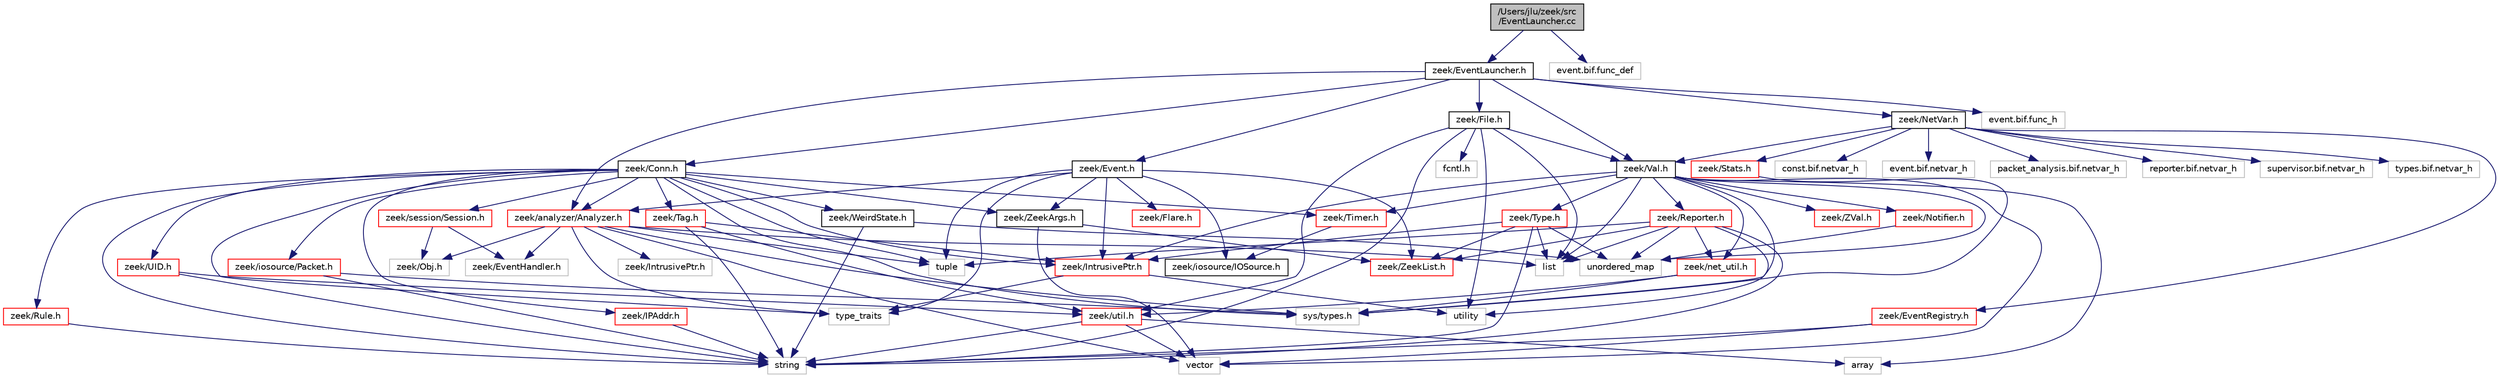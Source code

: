 digraph "/Users/jlu/zeek/src/EventLauncher.cc"
{
 // LATEX_PDF_SIZE
  edge [fontname="Helvetica",fontsize="10",labelfontname="Helvetica",labelfontsize="10"];
  node [fontname="Helvetica",fontsize="10",shape=record];
  Node1 [label="/Users/jlu/zeek/src\l/EventLauncher.cc",height=0.2,width=0.4,color="black", fillcolor="grey75", style="filled", fontcolor="black",tooltip=" "];
  Node1 -> Node2 [color="midnightblue",fontsize="10",style="solid",fontname="Helvetica"];
  Node2 [label="zeek/EventLauncher.h",height=0.2,width=0.4,color="black", fillcolor="white", style="filled",URL="$d2/d9f/EventLauncher_8h.html",tooltip=" "];
  Node2 -> Node3 [color="midnightblue",fontsize="10",style="solid",fontname="Helvetica"];
  Node3 [label="zeek/Conn.h",height=0.2,width=0.4,color="black", fillcolor="white", style="filled",URL="$d5/d0e/Conn_8h.html",tooltip=" "];
  Node3 -> Node4 [color="midnightblue",fontsize="10",style="solid",fontname="Helvetica"];
  Node4 [label="sys/types.h",height=0.2,width=0.4,color="grey75", fillcolor="white", style="filled",tooltip=" "];
  Node3 -> Node5 [color="midnightblue",fontsize="10",style="solid",fontname="Helvetica"];
  Node5 [label="string",height=0.2,width=0.4,color="grey75", fillcolor="white", style="filled",tooltip=" "];
  Node3 -> Node6 [color="midnightblue",fontsize="10",style="solid",fontname="Helvetica"];
  Node6 [label="tuple",height=0.2,width=0.4,color="grey75", fillcolor="white", style="filled",tooltip=" "];
  Node3 -> Node7 [color="midnightblue",fontsize="10",style="solid",fontname="Helvetica"];
  Node7 [label="type_traits",height=0.2,width=0.4,color="grey75", fillcolor="white", style="filled",tooltip=" "];
  Node3 -> Node8 [color="midnightblue",fontsize="10",style="solid",fontname="Helvetica"];
  Node8 [label="zeek/IPAddr.h",height=0.2,width=0.4,color="red", fillcolor="white", style="filled",URL="$d4/d19/IPAddr_8h.html",tooltip=" "];
  Node8 -> Node5 [color="midnightblue",fontsize="10",style="solid",fontname="Helvetica"];
  Node3 -> Node17 [color="midnightblue",fontsize="10",style="solid",fontname="Helvetica"];
  Node17 [label="zeek/IntrusivePtr.h",height=0.2,width=0.4,color="red", fillcolor="white", style="filled",URL="$d5/d54/IntrusivePtr_8h.html",tooltip=" "];
  Node17 -> Node7 [color="midnightblue",fontsize="10",style="solid",fontname="Helvetica"];
  Node17 -> Node19 [color="midnightblue",fontsize="10",style="solid",fontname="Helvetica"];
  Node19 [label="utility",height=0.2,width=0.4,color="grey75", fillcolor="white", style="filled",tooltip=" "];
  Node3 -> Node20 [color="midnightblue",fontsize="10",style="solid",fontname="Helvetica"];
  Node20 [label="zeek/Rule.h",height=0.2,width=0.4,color="red", fillcolor="white", style="filled",URL="$d2/d59/Rule_8h.html",tooltip=" "];
  Node20 -> Node5 [color="midnightblue",fontsize="10",style="solid",fontname="Helvetica"];
  Node3 -> Node46 [color="midnightblue",fontsize="10",style="solid",fontname="Helvetica"];
  Node46 [label="zeek/Tag.h",height=0.2,width=0.4,color="red", fillcolor="white", style="filled",URL="$d9/d33/Tag_8h.html",tooltip=" "];
  Node46 -> Node5 [color="midnightblue",fontsize="10",style="solid",fontname="Helvetica"];
  Node46 -> Node17 [color="midnightblue",fontsize="10",style="solid",fontname="Helvetica"];
  Node46 -> Node29 [color="midnightblue",fontsize="10",style="solid",fontname="Helvetica"];
  Node29 [label="zeek/util.h",height=0.2,width=0.4,color="red", fillcolor="white", style="filled",URL="$d8/d3c/util_8h.html",tooltip=" "];
  Node29 -> Node32 [color="midnightblue",fontsize="10",style="solid",fontname="Helvetica"];
  Node32 [label="array",height=0.2,width=0.4,color="grey75", fillcolor="white", style="filled",tooltip=" "];
  Node29 -> Node5 [color="midnightblue",fontsize="10",style="solid",fontname="Helvetica"];
  Node29 -> Node38 [color="midnightblue",fontsize="10",style="solid",fontname="Helvetica"];
  Node38 [label="vector",height=0.2,width=0.4,color="grey75", fillcolor="white", style="filled",tooltip=" "];
  Node3 -> Node47 [color="midnightblue",fontsize="10",style="solid",fontname="Helvetica"];
  Node47 [label="zeek/Timer.h",height=0.2,width=0.4,color="red", fillcolor="white", style="filled",URL="$dd/d27/Timer_8h.html",tooltip=" "];
  Node47 -> Node50 [color="midnightblue",fontsize="10",style="solid",fontname="Helvetica"];
  Node50 [label="zeek/iosource/IOSource.h",height=0.2,width=0.4,color="black", fillcolor="white", style="filled",URL="$d1/d2f/IOSource_8h.html",tooltip=" "];
  Node3 -> Node51 [color="midnightblue",fontsize="10",style="solid",fontname="Helvetica"];
  Node51 [label="zeek/UID.h",height=0.2,width=0.4,color="red", fillcolor="white", style="filled",URL="$df/d3f/UID_8h.html",tooltip=" "];
  Node51 -> Node5 [color="midnightblue",fontsize="10",style="solid",fontname="Helvetica"];
  Node51 -> Node29 [color="midnightblue",fontsize="10",style="solid",fontname="Helvetica"];
  Node3 -> Node52 [color="midnightblue",fontsize="10",style="solid",fontname="Helvetica"];
  Node52 [label="zeek/WeirdState.h",height=0.2,width=0.4,color="black", fillcolor="white", style="filled",URL="$d3/dd9/WeirdState_8h.html",tooltip=" "];
  Node52 -> Node5 [color="midnightblue",fontsize="10",style="solid",fontname="Helvetica"];
  Node52 -> Node53 [color="midnightblue",fontsize="10",style="solid",fontname="Helvetica"];
  Node53 [label="unordered_map",height=0.2,width=0.4,color="grey75", fillcolor="white", style="filled",tooltip=" "];
  Node3 -> Node54 [color="midnightblue",fontsize="10",style="solid",fontname="Helvetica"];
  Node54 [label="zeek/ZeekArgs.h",height=0.2,width=0.4,color="black", fillcolor="white", style="filled",URL="$dd/dfb/ZeekArgs_8h.html",tooltip=" "];
  Node54 -> Node38 [color="midnightblue",fontsize="10",style="solid",fontname="Helvetica"];
  Node54 -> Node55 [color="midnightblue",fontsize="10",style="solid",fontname="Helvetica"];
  Node55 [label="zeek/ZeekList.h",height=0.2,width=0.4,color="red", fillcolor="white", style="filled",URL="$dd/dfe/ZeekList_8h.html",tooltip=" "];
  Node3 -> Node56 [color="midnightblue",fontsize="10",style="solid",fontname="Helvetica"];
  Node56 [label="zeek/analyzer/Analyzer.h",height=0.2,width=0.4,color="red", fillcolor="white", style="filled",URL="$d7/d6d/analyzer_2Analyzer_8h.html",tooltip=" "];
  Node56 -> Node4 [color="midnightblue",fontsize="10",style="solid",fontname="Helvetica"];
  Node56 -> Node57 [color="midnightblue",fontsize="10",style="solid",fontname="Helvetica"];
  Node57 [label="list",height=0.2,width=0.4,color="grey75", fillcolor="white", style="filled",tooltip=" "];
  Node56 -> Node6 [color="midnightblue",fontsize="10",style="solid",fontname="Helvetica"];
  Node56 -> Node7 [color="midnightblue",fontsize="10",style="solid",fontname="Helvetica"];
  Node56 -> Node38 [color="midnightblue",fontsize="10",style="solid",fontname="Helvetica"];
  Node56 -> Node58 [color="midnightblue",fontsize="10",style="solid",fontname="Helvetica"];
  Node58 [label="zeek/EventHandler.h",height=0.2,width=0.4,color="grey75", fillcolor="white", style="filled",tooltip=" "];
  Node56 -> Node59 [color="midnightblue",fontsize="10",style="solid",fontname="Helvetica"];
  Node59 [label="zeek/IntrusivePtr.h",height=0.2,width=0.4,color="grey75", fillcolor="white", style="filled",tooltip=" "];
  Node56 -> Node60 [color="midnightblue",fontsize="10",style="solid",fontname="Helvetica"];
  Node60 [label="zeek/Obj.h",height=0.2,width=0.4,color="grey75", fillcolor="white", style="filled",tooltip=" "];
  Node3 -> Node63 [color="midnightblue",fontsize="10",style="solid",fontname="Helvetica"];
  Node63 [label="zeek/iosource/Packet.h",height=0.2,width=0.4,color="red", fillcolor="white", style="filled",URL="$d2/d8c/Packet_8h.html",tooltip=" "];
  Node63 -> Node4 [color="midnightblue",fontsize="10",style="solid",fontname="Helvetica"];
  Node63 -> Node5 [color="midnightblue",fontsize="10",style="solid",fontname="Helvetica"];
  Node3 -> Node69 [color="midnightblue",fontsize="10",style="solid",fontname="Helvetica"];
  Node69 [label="zeek/session/Session.h",height=0.2,width=0.4,color="red", fillcolor="white", style="filled",URL="$d0/d53/Session_8h.html",tooltip=" "];
  Node69 -> Node58 [color="midnightblue",fontsize="10",style="solid",fontname="Helvetica"];
  Node69 -> Node60 [color="midnightblue",fontsize="10",style="solid",fontname="Helvetica"];
  Node2 -> Node72 [color="midnightblue",fontsize="10",style="solid",fontname="Helvetica"];
  Node72 [label="zeek/Event.h",height=0.2,width=0.4,color="black", fillcolor="white", style="filled",URL="$d6/d8d/Event_8h.html",tooltip=" "];
  Node72 -> Node6 [color="midnightblue",fontsize="10",style="solid",fontname="Helvetica"];
  Node72 -> Node7 [color="midnightblue",fontsize="10",style="solid",fontname="Helvetica"];
  Node72 -> Node73 [color="midnightblue",fontsize="10",style="solid",fontname="Helvetica"];
  Node73 [label="zeek/Flare.h",height=0.2,width=0.4,color="red", fillcolor="white", style="filled",URL="$d2/db6/Flare_8h.html",tooltip=" "];
  Node72 -> Node17 [color="midnightblue",fontsize="10",style="solid",fontname="Helvetica"];
  Node72 -> Node54 [color="midnightblue",fontsize="10",style="solid",fontname="Helvetica"];
  Node72 -> Node55 [color="midnightblue",fontsize="10",style="solid",fontname="Helvetica"];
  Node72 -> Node56 [color="midnightblue",fontsize="10",style="solid",fontname="Helvetica"];
  Node72 -> Node50 [color="midnightblue",fontsize="10",style="solid",fontname="Helvetica"];
  Node2 -> Node75 [color="midnightblue",fontsize="10",style="solid",fontname="Helvetica"];
  Node75 [label="zeek/File.h",height=0.2,width=0.4,color="black", fillcolor="white", style="filled",URL="$d6/db7/File_8h.html",tooltip=" "];
  Node75 -> Node76 [color="midnightblue",fontsize="10",style="solid",fontname="Helvetica"];
  Node76 [label="fcntl.h",height=0.2,width=0.4,color="grey75", fillcolor="white", style="filled",tooltip=" "];
  Node75 -> Node57 [color="midnightblue",fontsize="10",style="solid",fontname="Helvetica"];
  Node75 -> Node5 [color="midnightblue",fontsize="10",style="solid",fontname="Helvetica"];
  Node75 -> Node19 [color="midnightblue",fontsize="10",style="solid",fontname="Helvetica"];
  Node75 -> Node77 [color="midnightblue",fontsize="10",style="solid",fontname="Helvetica"];
  Node77 [label="zeek/Val.h",height=0.2,width=0.4,color="black", fillcolor="white", style="filled",URL="$d7/daf/Val_8h.html",tooltip=" "];
  Node77 -> Node4 [color="midnightblue",fontsize="10",style="solid",fontname="Helvetica"];
  Node77 -> Node32 [color="midnightblue",fontsize="10",style="solid",fontname="Helvetica"];
  Node77 -> Node57 [color="midnightblue",fontsize="10",style="solid",fontname="Helvetica"];
  Node77 -> Node53 [color="midnightblue",fontsize="10",style="solid",fontname="Helvetica"];
  Node77 -> Node38 [color="midnightblue",fontsize="10",style="solid",fontname="Helvetica"];
  Node77 -> Node17 [color="midnightblue",fontsize="10",style="solid",fontname="Helvetica"];
  Node77 -> Node78 [color="midnightblue",fontsize="10",style="solid",fontname="Helvetica"];
  Node78 [label="zeek/Notifier.h",height=0.2,width=0.4,color="red", fillcolor="white", style="filled",URL="$d3/d21/Notifier_8h.html",tooltip=" "];
  Node78 -> Node53 [color="midnightblue",fontsize="10",style="solid",fontname="Helvetica"];
  Node77 -> Node79 [color="midnightblue",fontsize="10",style="solid",fontname="Helvetica"];
  Node79 [label="zeek/Reporter.h",height=0.2,width=0.4,color="red", fillcolor="white", style="filled",URL="$d1/dee/Reporter_8h.html",tooltip=" "];
  Node79 -> Node57 [color="midnightblue",fontsize="10",style="solid",fontname="Helvetica"];
  Node79 -> Node5 [color="midnightblue",fontsize="10",style="solid",fontname="Helvetica"];
  Node79 -> Node6 [color="midnightblue",fontsize="10",style="solid",fontname="Helvetica"];
  Node79 -> Node53 [color="midnightblue",fontsize="10",style="solid",fontname="Helvetica"];
  Node79 -> Node19 [color="midnightblue",fontsize="10",style="solid",fontname="Helvetica"];
  Node79 -> Node55 [color="midnightblue",fontsize="10",style="solid",fontname="Helvetica"];
  Node79 -> Node81 [color="midnightblue",fontsize="10",style="solid",fontname="Helvetica"];
  Node81 [label="zeek/net_util.h",height=0.2,width=0.4,color="red", fillcolor="white", style="filled",URL="$dd/d97/net__util_8h.html",tooltip=" "];
  Node81 -> Node4 [color="midnightblue",fontsize="10",style="solid",fontname="Helvetica"];
  Node81 -> Node29 [color="midnightblue",fontsize="10",style="solid",fontname="Helvetica"];
  Node77 -> Node47 [color="midnightblue",fontsize="10",style="solid",fontname="Helvetica"];
  Node77 -> Node87 [color="midnightblue",fontsize="10",style="solid",fontname="Helvetica"];
  Node87 [label="zeek/Type.h",height=0.2,width=0.4,color="red", fillcolor="white", style="filled",URL="$d7/db7/Type_8h.html",tooltip=" "];
  Node87 -> Node57 [color="midnightblue",fontsize="10",style="solid",fontname="Helvetica"];
  Node87 -> Node5 [color="midnightblue",fontsize="10",style="solid",fontname="Helvetica"];
  Node87 -> Node53 [color="midnightblue",fontsize="10",style="solid",fontname="Helvetica"];
  Node87 -> Node17 [color="midnightblue",fontsize="10",style="solid",fontname="Helvetica"];
  Node87 -> Node55 [color="midnightblue",fontsize="10",style="solid",fontname="Helvetica"];
  Node77 -> Node95 [color="midnightblue",fontsize="10",style="solid",fontname="Helvetica"];
  Node95 [label="zeek/ZVal.h",height=0.2,width=0.4,color="red", fillcolor="white", style="filled",URL="$df/d10/ZVal_8h.html",tooltip=" "];
  Node77 -> Node81 [color="midnightblue",fontsize="10",style="solid",fontname="Helvetica"];
  Node75 -> Node29 [color="midnightblue",fontsize="10",style="solid",fontname="Helvetica"];
  Node2 -> Node96 [color="midnightblue",fontsize="10",style="solid",fontname="Helvetica"];
  Node96 [label="zeek/NetVar.h",height=0.2,width=0.4,color="black", fillcolor="white", style="filled",URL="$da/d22/NetVar_8h.html",tooltip=" "];
  Node96 -> Node97 [color="midnightblue",fontsize="10",style="solid",fontname="Helvetica"];
  Node97 [label="zeek/EventRegistry.h",height=0.2,width=0.4,color="red", fillcolor="white", style="filled",URL="$d7/dbe/EventRegistry_8h.html",tooltip=" "];
  Node97 -> Node5 [color="midnightblue",fontsize="10",style="solid",fontname="Helvetica"];
  Node97 -> Node38 [color="midnightblue",fontsize="10",style="solid",fontname="Helvetica"];
  Node96 -> Node98 [color="midnightblue",fontsize="10",style="solid",fontname="Helvetica"];
  Node98 [label="zeek/Stats.h",height=0.2,width=0.4,color="red", fillcolor="white", style="filled",URL="$dc/d09/Stats_8h.html",tooltip=" "];
  Node98 -> Node4 [color="midnightblue",fontsize="10",style="solid",fontname="Helvetica"];
  Node96 -> Node77 [color="midnightblue",fontsize="10",style="solid",fontname="Helvetica"];
  Node96 -> Node101 [color="midnightblue",fontsize="10",style="solid",fontname="Helvetica"];
  Node101 [label="const.bif.netvar_h",height=0.2,width=0.4,color="grey75", fillcolor="white", style="filled",tooltip=" "];
  Node96 -> Node102 [color="midnightblue",fontsize="10",style="solid",fontname="Helvetica"];
  Node102 [label="event.bif.netvar_h",height=0.2,width=0.4,color="grey75", fillcolor="white", style="filled",tooltip=" "];
  Node96 -> Node103 [color="midnightblue",fontsize="10",style="solid",fontname="Helvetica"];
  Node103 [label="packet_analysis.bif.netvar_h",height=0.2,width=0.4,color="grey75", fillcolor="white", style="filled",tooltip=" "];
  Node96 -> Node104 [color="midnightblue",fontsize="10",style="solid",fontname="Helvetica"];
  Node104 [label="reporter.bif.netvar_h",height=0.2,width=0.4,color="grey75", fillcolor="white", style="filled",tooltip=" "];
  Node96 -> Node105 [color="midnightblue",fontsize="10",style="solid",fontname="Helvetica"];
  Node105 [label="supervisor.bif.netvar_h",height=0.2,width=0.4,color="grey75", fillcolor="white", style="filled",tooltip=" "];
  Node96 -> Node106 [color="midnightblue",fontsize="10",style="solid",fontname="Helvetica"];
  Node106 [label="types.bif.netvar_h",height=0.2,width=0.4,color="grey75", fillcolor="white", style="filled",tooltip=" "];
  Node2 -> Node77 [color="midnightblue",fontsize="10",style="solid",fontname="Helvetica"];
  Node2 -> Node56 [color="midnightblue",fontsize="10",style="solid",fontname="Helvetica"];
  Node2 -> Node107 [color="midnightblue",fontsize="10",style="solid",fontname="Helvetica"];
  Node107 [label="event.bif.func_h",height=0.2,width=0.4,color="grey75", fillcolor="white", style="filled",tooltip=" "];
  Node1 -> Node108 [color="midnightblue",fontsize="10",style="solid",fontname="Helvetica"];
  Node108 [label="event.bif.func_def",height=0.2,width=0.4,color="grey75", fillcolor="white", style="filled",tooltip=" "];
}

